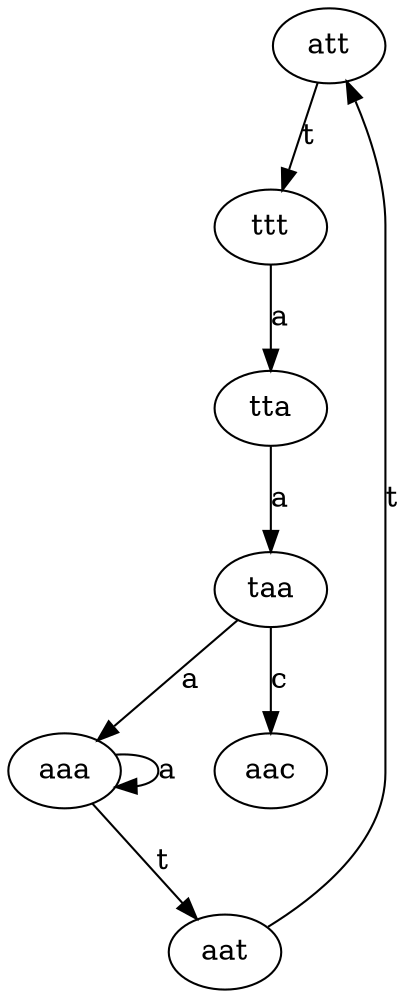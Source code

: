 digraph sample{
	"att" -> "ttt" [ label = "t" ];
	"ttt" -> "tta" [ label = "a" ];
	"tta" -> "taa" [ label = "a" ];
	"taa" -> "aaa" [ label = "a" ];
	"aaa" -> "aaa" [ label = "a" ];
	"aaa" -> "aat" [ label = "t" ];
	"aat" -> "att" [ label = "t" ];
	"taa" -> "aac" [ label = "c" ];
}
